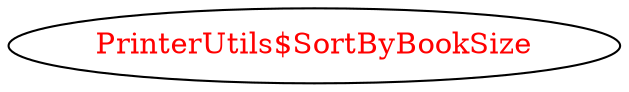 digraph dependencyGraph {
 concentrate=true;
 ranksep="2.0";
 rankdir="LR"; 
 splines="ortho";
"PrinterUtils$SortByBookSize" [fontcolor="red"];
}
